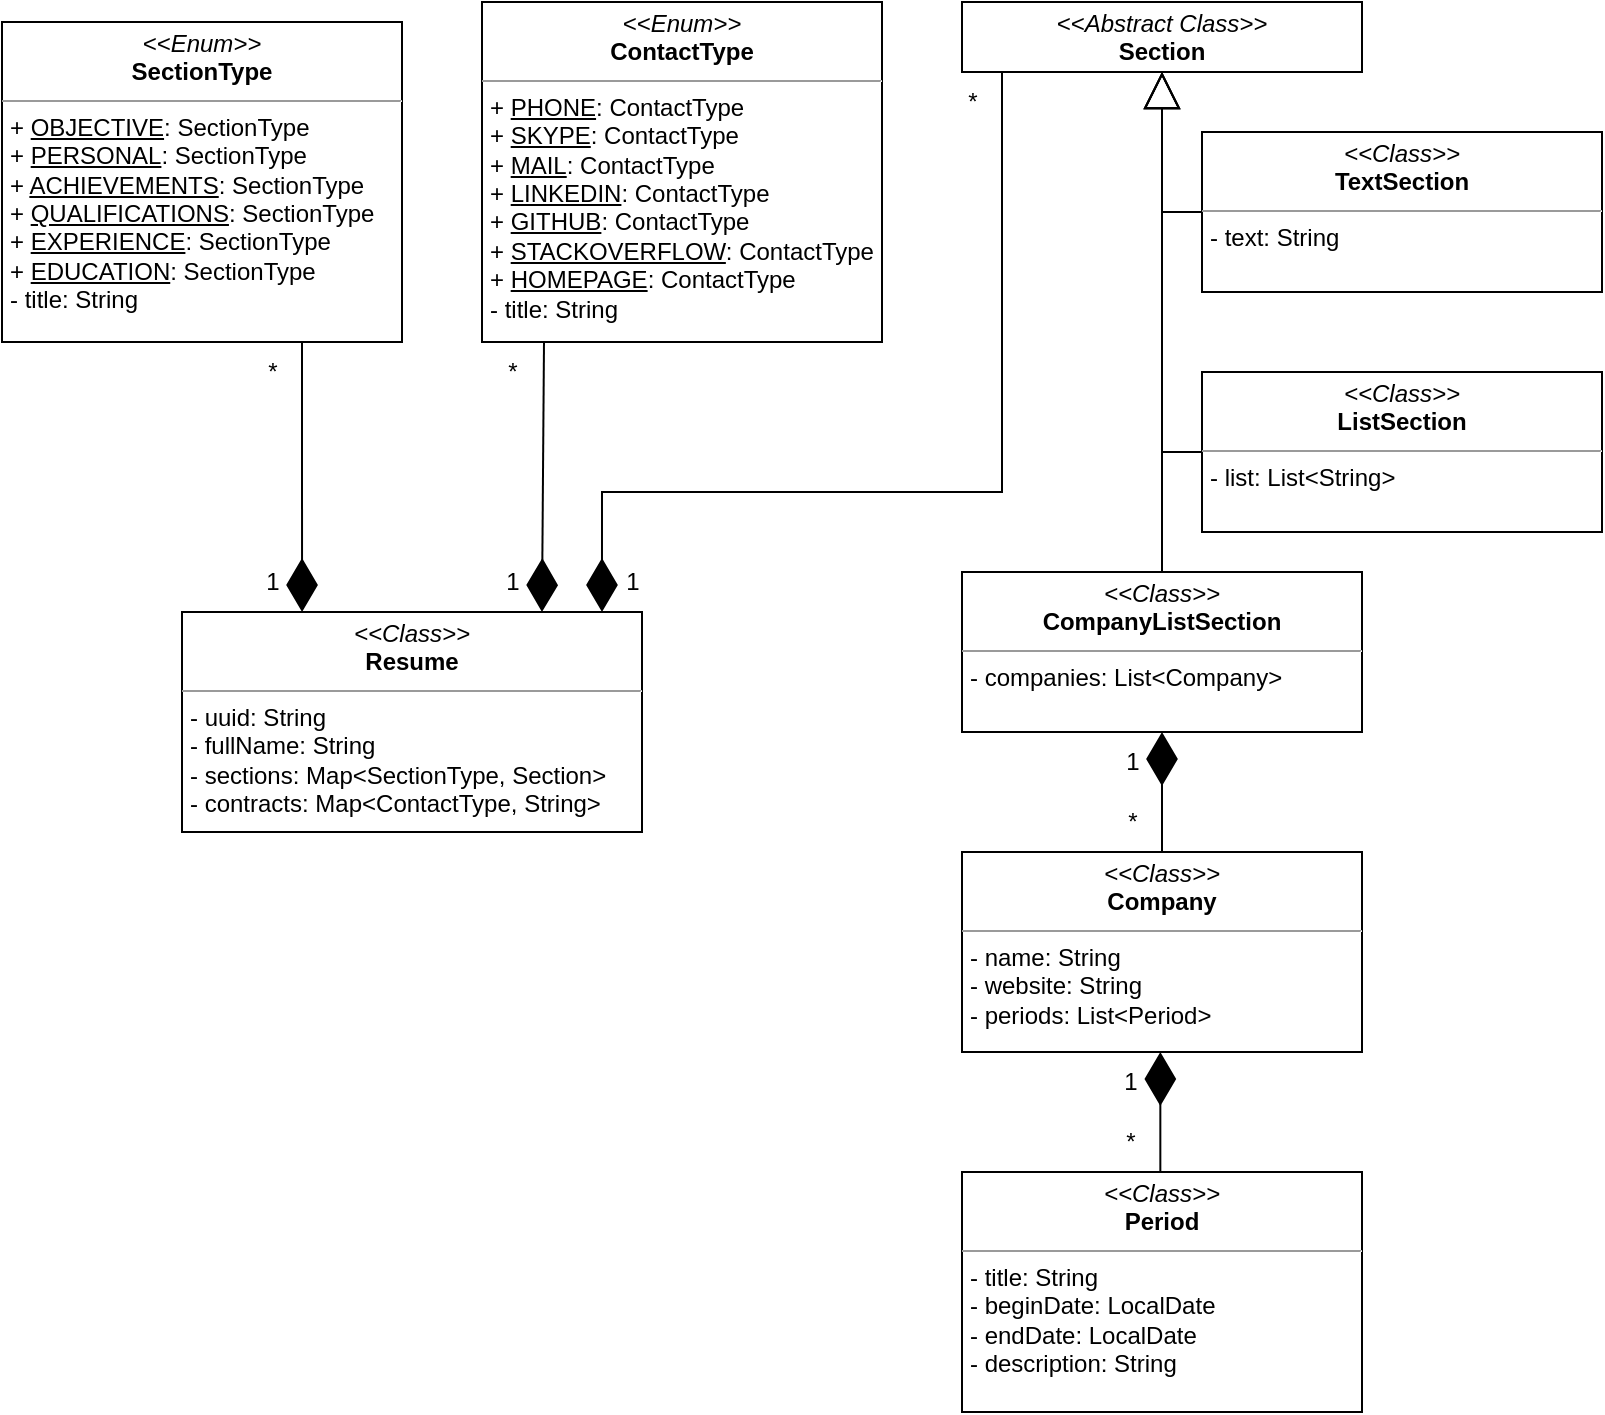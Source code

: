 <mxfile version="20.2.7" type="github">
  <diagram name="Page-1" id="c4acf3e9-155e-7222-9cf6-157b1a14988f">
    <mxGraphModel dx="1673" dy="885" grid="1" gridSize="10" guides="1" tooltips="1" connect="1" arrows="1" fold="1" page="1" pageScale="1" pageWidth="850" pageHeight="1100" background="none" math="0" shadow="0">
      <root>
        <mxCell id="0" />
        <mxCell id="1" parent="0" />
        <mxCell id="A9Vpy4jNfyYsWNiMMwb1-9" value="&lt;p style=&quot;margin:0px;margin-top:4px;text-align:center;&quot;&gt;&lt;i&gt;&amp;lt;&amp;lt;Enum&amp;gt;&amp;gt;&lt;/i&gt;&lt;br&gt;&lt;b&gt;SectionType&lt;/b&gt;&lt;/p&gt;&lt;hr size=&quot;1&quot;&gt;&lt;p style=&quot;margin:0px;margin-left:4px;&quot;&gt;+ &lt;u&gt;OBJECTIVE&lt;/u&gt;: SectionType&lt;br&gt;+ &lt;u&gt;PERSONAL&lt;/u&gt;: SectionType&lt;br&gt;+ &lt;u&gt;ACHIEVEMENTS&lt;/u&gt;: SectionType&lt;br&gt;+ &lt;u&gt;QUALIFICATIONS&lt;/u&gt;: SectionType&lt;br&gt;+ &lt;u&gt;EXPERIENCE&lt;/u&gt;: SectionType&lt;br&gt;+ &lt;u&gt;EDUCATION&lt;/u&gt;: SectionType&lt;/p&gt;&lt;p style=&quot;margin:0px;margin-left:4px;&quot;&gt;- title: String&lt;br&gt;&lt;/p&gt;" style="verticalAlign=top;align=left;overflow=fill;fontSize=12;fontFamily=Helvetica;html=1;" vertex="1" parent="1">
          <mxGeometry x="40" y="65" width="200" height="160" as="geometry" />
        </mxCell>
        <mxCell id="A9Vpy4jNfyYsWNiMMwb1-10" value="&lt;p style=&quot;margin:0px;margin-top:4px;text-align:center;&quot;&gt;&lt;i&gt;&amp;lt;&amp;lt;Enum&amp;gt;&amp;gt;&lt;/i&gt;&lt;br&gt;&lt;b&gt;ContactType&lt;/b&gt;&lt;/p&gt;&lt;hr size=&quot;1&quot;&gt;&lt;p style=&quot;margin:0px;margin-left:4px;&quot;&gt;+ &lt;u&gt;PHONE&lt;/u&gt;: ContactType&lt;br&gt;+ &lt;u&gt;SKYPE&lt;/u&gt;: ContactType&lt;br&gt;+ &lt;u&gt;MAIL&lt;/u&gt;: ContactType&lt;br&gt;+ &lt;u&gt;LINKEDIN&lt;/u&gt;: ContactType&lt;br&gt;+ &lt;u&gt;GITHUB&lt;/u&gt;: ContactType&lt;br&gt;+ &lt;u&gt;STACKOVERFLOW&lt;/u&gt;: ContactType&lt;/p&gt;&lt;p style=&quot;margin:0px;margin-left:4px;&quot;&gt;+ &lt;u&gt;HOMEPAGE&lt;/u&gt;: ContactType&lt;br&gt;&lt;/p&gt;&lt;p style=&quot;margin:0px;margin-left:4px;&quot;&gt;- title: String&lt;br&gt;&lt;/p&gt;" style="verticalAlign=top;align=left;overflow=fill;fontSize=12;fontFamily=Helvetica;html=1;" vertex="1" parent="1">
          <mxGeometry x="280" y="55" width="200" height="170" as="geometry" />
        </mxCell>
        <mxCell id="A9Vpy4jNfyYsWNiMMwb1-11" value="&lt;p style=&quot;margin:0px;margin-top:4px;text-align:center;&quot;&gt;&lt;i&gt;&amp;lt;&amp;lt;Class&amp;gt;&amp;gt;&lt;/i&gt;&lt;br&gt;&lt;b&gt;Resume&lt;/b&gt;&lt;/p&gt;&lt;hr size=&quot;1&quot;&gt;&lt;p style=&quot;margin:0px;margin-left:4px;&quot;&gt;- uuid: String&lt;br&gt;- fullName: String&lt;br&gt;- sections: Map&amp;lt;SectionType, Section&amp;gt;&lt;br&gt;- contracts: Map&amp;lt;ContactType, String&amp;gt;&lt;/p&gt;" style="verticalAlign=top;align=left;overflow=fill;fontSize=12;fontFamily=Helvetica;html=1;" vertex="1" parent="1">
          <mxGeometry x="130" y="360" width="230" height="110" as="geometry" />
        </mxCell>
        <mxCell id="A9Vpy4jNfyYsWNiMMwb1-13" value="" style="endArrow=diamondThin;endFill=1;endSize=24;html=1;entryX=0.826;entryY=0;entryDx=0;entryDy=0;entryPerimeter=0;exitX=0.155;exitY=0.999;exitDx=0;exitDy=0;exitPerimeter=0;rounded=0;" edge="1" parent="1" source="A9Vpy4jNfyYsWNiMMwb1-10">
          <mxGeometry width="160" relative="1" as="geometry">
            <mxPoint x="310" y="215" as="sourcePoint" />
            <mxPoint x="309.98" y="360.0" as="targetPoint" />
          </mxGeometry>
        </mxCell>
        <mxCell id="A9Vpy4jNfyYsWNiMMwb1-14" value="1" style="text;html=1;align=center;verticalAlign=middle;resizable=0;points=[];autosize=1;strokeColor=none;fillColor=none;" vertex="1" parent="1">
          <mxGeometry x="280" y="330" width="30" height="30" as="geometry" />
        </mxCell>
        <mxCell id="A9Vpy4jNfyYsWNiMMwb1-15" value="*" style="text;html=1;align=center;verticalAlign=middle;resizable=0;points=[];autosize=1;strokeColor=none;fillColor=none;" vertex="1" parent="1">
          <mxGeometry x="280" y="225" width="30" height="30" as="geometry" />
        </mxCell>
        <mxCell id="A9Vpy4jNfyYsWNiMMwb1-16" value="" style="endArrow=diamondThin;endFill=1;endSize=24;html=1;exitX=0.75;exitY=1;exitDx=0;exitDy=0;curved=1;entryX=0.261;entryY=0;entryDx=0;entryDy=0;entryPerimeter=0;" edge="1" parent="1" source="A9Vpy4jNfyYsWNiMMwb1-9" target="A9Vpy4jNfyYsWNiMMwb1-11">
          <mxGeometry width="160" relative="1" as="geometry">
            <mxPoint x="280" y="225" as="sourcePoint" />
            <mxPoint x="190" y="320" as="targetPoint" />
          </mxGeometry>
        </mxCell>
        <mxCell id="A9Vpy4jNfyYsWNiMMwb1-17" value="1" style="text;html=1;align=center;verticalAlign=middle;resizable=0;points=[];autosize=1;strokeColor=none;fillColor=none;" vertex="1" parent="1">
          <mxGeometry x="160" y="330" width="30" height="30" as="geometry" />
        </mxCell>
        <mxCell id="A9Vpy4jNfyYsWNiMMwb1-18" value="*" style="text;html=1;align=center;verticalAlign=middle;resizable=0;points=[];autosize=1;strokeColor=none;fillColor=none;" vertex="1" parent="1">
          <mxGeometry x="160" y="225" width="30" height="30" as="geometry" />
        </mxCell>
        <mxCell id="A9Vpy4jNfyYsWNiMMwb1-20" value="&lt;p style=&quot;margin:0px;margin-top:4px;text-align:center;&quot;&gt;&lt;i&gt;&amp;lt;&amp;lt;Abstract Class&amp;gt;&amp;gt;&lt;/i&gt;&lt;br&gt;&lt;b&gt;Section&lt;/b&gt;&lt;/p&gt;&lt;hr size=&quot;1&quot;&gt;" style="verticalAlign=top;align=left;overflow=fill;fontSize=12;fontFamily=Helvetica;html=1;" vertex="1" parent="1">
          <mxGeometry x="520" y="55" width="200" height="35" as="geometry" />
        </mxCell>
        <mxCell id="A9Vpy4jNfyYsWNiMMwb1-21" value="" style="endArrow=diamondThin;endFill=1;endSize=24;html=1;entryX=0.913;entryY=0;entryDx=0;entryDy=0;entryPerimeter=0;rounded=0;exitX=0.1;exitY=1;exitDx=0;exitDy=0;exitPerimeter=0;" edge="1" parent="1" source="A9Vpy4jNfyYsWNiMMwb1-20" target="A9Vpy4jNfyYsWNiMMwb1-11">
          <mxGeometry width="160" relative="1" as="geometry">
            <mxPoint x="540" y="100" as="sourcePoint" />
            <mxPoint x="400" y="320" as="targetPoint" />
            <Array as="points">
              <mxPoint x="540" y="300" />
              <mxPoint x="340" y="300" />
            </Array>
          </mxGeometry>
        </mxCell>
        <mxCell id="A9Vpy4jNfyYsWNiMMwb1-22" value="1" style="text;html=1;align=center;verticalAlign=middle;resizable=0;points=[];autosize=1;strokeColor=none;fillColor=none;" vertex="1" parent="1">
          <mxGeometry x="340" y="330" width="30" height="30" as="geometry" />
        </mxCell>
        <mxCell id="A9Vpy4jNfyYsWNiMMwb1-23" value="*" style="text;html=1;align=center;verticalAlign=middle;resizable=0;points=[];autosize=1;strokeColor=none;fillColor=none;" vertex="1" parent="1">
          <mxGeometry x="510" y="90" width="30" height="30" as="geometry" />
        </mxCell>
        <mxCell id="A9Vpy4jNfyYsWNiMMwb1-24" value="&lt;p style=&quot;margin:0px;margin-top:4px;text-align:center;&quot;&gt;&lt;i&gt;&amp;lt;&amp;lt;Class&amp;gt;&amp;gt;&lt;/i&gt;&lt;br&gt;&lt;b&gt;ListSection&lt;/b&gt;&lt;/p&gt;&lt;hr size=&quot;1&quot;&gt;&lt;p style=&quot;margin:0px;margin-left:4px;&quot;&gt;- list: List&amp;lt;String&amp;gt;&lt;br&gt;&lt;/p&gt;" style="verticalAlign=top;align=left;overflow=fill;fontSize=12;fontFamily=Helvetica;html=1;" vertex="1" parent="1">
          <mxGeometry x="640" y="240" width="200" height="80" as="geometry" />
        </mxCell>
        <mxCell id="A9Vpy4jNfyYsWNiMMwb1-25" value="&lt;p style=&quot;margin:0px;margin-top:4px;text-align:center;&quot;&gt;&lt;i&gt;&amp;lt;&amp;lt;Class&amp;gt;&amp;gt;&lt;/i&gt;&lt;br&gt;&lt;b&gt;TextSection&lt;/b&gt;&lt;/p&gt;&lt;hr size=&quot;1&quot;&gt;&lt;p style=&quot;margin:0px;margin-left:4px;&quot;&gt;- text: String&lt;br&gt;&lt;/p&gt;" style="verticalAlign=top;align=left;overflow=fill;fontSize=12;fontFamily=Helvetica;html=1;" vertex="1" parent="1">
          <mxGeometry x="640" y="120" width="200" height="80" as="geometry" />
        </mxCell>
        <mxCell id="A9Vpy4jNfyYsWNiMMwb1-26" value="" style="endArrow=block;endSize=16;endFill=0;html=1;rounded=0;entryX=0.5;entryY=1;entryDx=0;entryDy=0;exitX=0;exitY=0.5;exitDx=0;exitDy=0;" edge="1" parent="1" source="A9Vpy4jNfyYsWNiMMwb1-25" target="A9Vpy4jNfyYsWNiMMwb1-20">
          <mxGeometry x="-0.038" y="40" width="160" relative="1" as="geometry">
            <mxPoint x="380" y="230" as="sourcePoint" />
            <mxPoint x="540" y="230" as="targetPoint" />
            <Array as="points">
              <mxPoint x="620" y="160" />
            </Array>
            <mxPoint x="20" y="35" as="offset" />
          </mxGeometry>
        </mxCell>
        <mxCell id="A9Vpy4jNfyYsWNiMMwb1-27" value="" style="endArrow=block;endSize=16;endFill=0;html=1;rounded=0;entryX=0.5;entryY=1;entryDx=0;entryDy=0;exitX=0;exitY=0.5;exitDx=0;exitDy=0;" edge="1" parent="1" source="A9Vpy4jNfyYsWNiMMwb1-24">
          <mxGeometry x="-0.038" y="40" width="160" relative="1" as="geometry">
            <mxPoint x="680" y="160" as="sourcePoint" />
            <mxPoint x="620" y="90" as="targetPoint" />
            <Array as="points">
              <mxPoint x="620" y="280" />
            </Array>
            <mxPoint x="20" y="35" as="offset" />
          </mxGeometry>
        </mxCell>
        <mxCell id="A9Vpy4jNfyYsWNiMMwb1-28" value="" style="endArrow=block;endSize=16;endFill=0;html=1;rounded=0;" edge="1" parent="1">
          <mxGeometry x="-0.038" y="40" width="160" relative="1" as="geometry">
            <mxPoint x="620" y="400" as="sourcePoint" />
            <mxPoint x="620" y="90" as="targetPoint" />
            <Array as="points">
              <mxPoint x="620" y="300" />
            </Array>
            <mxPoint x="20" y="35" as="offset" />
          </mxGeometry>
        </mxCell>
        <mxCell id="A9Vpy4jNfyYsWNiMMwb1-29" value="&lt;p style=&quot;margin:0px;margin-top:4px;text-align:center;&quot;&gt;&lt;i&gt;&amp;lt;&amp;lt;Class&amp;gt;&amp;gt;&lt;/i&gt;&lt;br&gt;&lt;b&gt;CompanyListSection&lt;/b&gt;&lt;/p&gt;&lt;hr size=&quot;1&quot;&gt;&lt;p style=&quot;margin:0px;margin-left:4px;&quot;&gt;- companies: List&amp;lt;Company&amp;gt;&lt;br&gt;&lt;/p&gt;" style="verticalAlign=top;align=left;overflow=fill;fontSize=12;fontFamily=Helvetica;html=1;" vertex="1" parent="1">
          <mxGeometry x="520" y="340" width="200" height="80" as="geometry" />
        </mxCell>
        <mxCell id="A9Vpy4jNfyYsWNiMMwb1-30" value="&lt;p style=&quot;margin:0px;margin-top:4px;text-align:center;&quot;&gt;&lt;i&gt;&amp;lt;&amp;lt;Class&amp;gt;&amp;gt;&lt;/i&gt;&lt;br&gt;&lt;b&gt;Company&lt;/b&gt;&lt;/p&gt;&lt;hr size=&quot;1&quot;&gt;&lt;p style=&quot;margin:0px;margin-left:4px;&quot;&gt;- name: String&lt;/p&gt;&lt;p style=&quot;margin:0px;margin-left:4px;&quot;&gt;- website: String&lt;/p&gt;&lt;p style=&quot;margin:0px;margin-left:4px;&quot;&gt;- periods: List&amp;lt;Period&amp;gt;&lt;br&gt;&lt;/p&gt;" style="verticalAlign=top;align=left;overflow=fill;fontSize=12;fontFamily=Helvetica;html=1;" vertex="1" parent="1">
          <mxGeometry x="520" y="480" width="200" height="100" as="geometry" />
        </mxCell>
        <mxCell id="A9Vpy4jNfyYsWNiMMwb1-31" value="&lt;p style=&quot;margin:0px;margin-top:4px;text-align:center;&quot;&gt;&lt;i&gt;&amp;lt;&amp;lt;Class&amp;gt;&amp;gt;&lt;/i&gt;&lt;br&gt;&lt;b&gt;Period&lt;/b&gt;&lt;/p&gt;&lt;hr size=&quot;1&quot;&gt;&lt;p style=&quot;margin:0px;margin-left:4px;&quot;&gt;- title: String&lt;/p&gt;&lt;p style=&quot;margin:0px;margin-left:4px;&quot;&gt;- beginDate: LocalDate&lt;/p&gt;&lt;p style=&quot;margin:0px;margin-left:4px;&quot;&gt;- endDate: LocalDate&lt;/p&gt;&lt;p style=&quot;margin:0px;margin-left:4px;&quot;&gt;- description: String&lt;br&gt;&lt;/p&gt;" style="verticalAlign=top;align=left;overflow=fill;fontSize=12;fontFamily=Helvetica;html=1;" vertex="1" parent="1">
          <mxGeometry x="520" y="640" width="200" height="120" as="geometry" />
        </mxCell>
        <mxCell id="A9Vpy4jNfyYsWNiMMwb1-32" value="" style="endArrow=diamondThin;endFill=1;endSize=24;html=1;curved=1;entryX=0.5;entryY=1;entryDx=0;entryDy=0;" edge="1" parent="1" source="A9Vpy4jNfyYsWNiMMwb1-30" target="A9Vpy4jNfyYsWNiMMwb1-29">
          <mxGeometry width="160" relative="1" as="geometry">
            <mxPoint x="430" y="410" as="sourcePoint" />
            <mxPoint x="620" y="440" as="targetPoint" />
          </mxGeometry>
        </mxCell>
        <mxCell id="A9Vpy4jNfyYsWNiMMwb1-33" value="1" style="text;html=1;align=center;verticalAlign=middle;resizable=0;points=[];autosize=1;strokeColor=none;fillColor=none;" vertex="1" parent="1">
          <mxGeometry x="590" y="420" width="30" height="30" as="geometry" />
        </mxCell>
        <mxCell id="A9Vpy4jNfyYsWNiMMwb1-34" value="*" style="text;html=1;align=center;verticalAlign=middle;resizable=0;points=[];autosize=1;strokeColor=none;fillColor=none;" vertex="1" parent="1">
          <mxGeometry x="590" y="450" width="30" height="30" as="geometry" />
        </mxCell>
        <mxCell id="A9Vpy4jNfyYsWNiMMwb1-35" value="" style="endArrow=diamondThin;endFill=1;endSize=24;html=1;curved=1;entryX=0.5;entryY=1;entryDx=0;entryDy=0;" edge="1" parent="1">
          <mxGeometry width="160" relative="1" as="geometry">
            <mxPoint x="619.17" y="640" as="sourcePoint" />
            <mxPoint x="619.17" y="580" as="targetPoint" />
          </mxGeometry>
        </mxCell>
        <mxCell id="A9Vpy4jNfyYsWNiMMwb1-36" value="1" style="text;html=1;align=center;verticalAlign=middle;resizable=0;points=[];autosize=1;strokeColor=none;fillColor=none;" vertex="1" parent="1">
          <mxGeometry x="589.17" y="580" width="30" height="30" as="geometry" />
        </mxCell>
        <mxCell id="A9Vpy4jNfyYsWNiMMwb1-37" value="*" style="text;html=1;align=center;verticalAlign=middle;resizable=0;points=[];autosize=1;strokeColor=none;fillColor=none;" vertex="1" parent="1">
          <mxGeometry x="589.17" y="610" width="30" height="30" as="geometry" />
        </mxCell>
      </root>
    </mxGraphModel>
  </diagram>
</mxfile>
